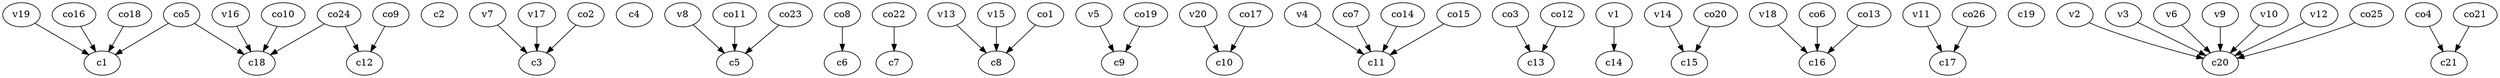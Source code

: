 strict digraph  {
c1;
c2;
c3;
c4;
c5;
c6;
c7;
c8;
c9;
c10;
c11;
c12;
c13;
c14;
c15;
c16;
c17;
c18;
c19;
c20;
c21;
v1;
v2;
v3;
v4;
v5;
v6;
v7;
v8;
v9;
v10;
v11;
v12;
v13;
v14;
v15;
v16;
v17;
v18;
v19;
v20;
co1;
co2;
co3;
co4;
co5;
co6;
co7;
co8;
co9;
co10;
co11;
co12;
co13;
co14;
co15;
co16;
co17;
co18;
co19;
co20;
co21;
co22;
co23;
co24;
co25;
co26;
v1 -> c14  [weight=1];
v2 -> c20  [weight=1];
v3 -> c20  [weight=1];
v4 -> c11  [weight=1];
v5 -> c9  [weight=1];
v6 -> c20  [weight=1];
v7 -> c3  [weight=1];
v8 -> c5  [weight=1];
v9 -> c20  [weight=1];
v10 -> c20  [weight=1];
v11 -> c17  [weight=1];
v12 -> c20  [weight=1];
v13 -> c8  [weight=1];
v14 -> c15  [weight=1];
v15 -> c8  [weight=1];
v16 -> c18  [weight=1];
v17 -> c3  [weight=1];
v18 -> c16  [weight=1];
v19 -> c1  [weight=1];
v20 -> c10  [weight=1];
co1 -> c8  [weight=1];
co2 -> c3  [weight=1];
co3 -> c13  [weight=1];
co4 -> c21  [weight=1];
co5 -> c1  [weight=1];
co5 -> c18  [weight=1];
co6 -> c16  [weight=1];
co7 -> c11  [weight=1];
co8 -> c6  [weight=1];
co9 -> c12  [weight=1];
co10 -> c18  [weight=1];
co11 -> c5  [weight=1];
co12 -> c13  [weight=1];
co13 -> c16  [weight=1];
co14 -> c11  [weight=1];
co15 -> c11  [weight=1];
co16 -> c1  [weight=1];
co17 -> c10  [weight=1];
co18 -> c1  [weight=1];
co19 -> c9  [weight=1];
co20 -> c15  [weight=1];
co21 -> c21  [weight=1];
co22 -> c7  [weight=1];
co23 -> c5  [weight=1];
co24 -> c18  [weight=1];
co24 -> c12  [weight=1];
co25 -> c20  [weight=1];
co26 -> c17  [weight=1];
}
